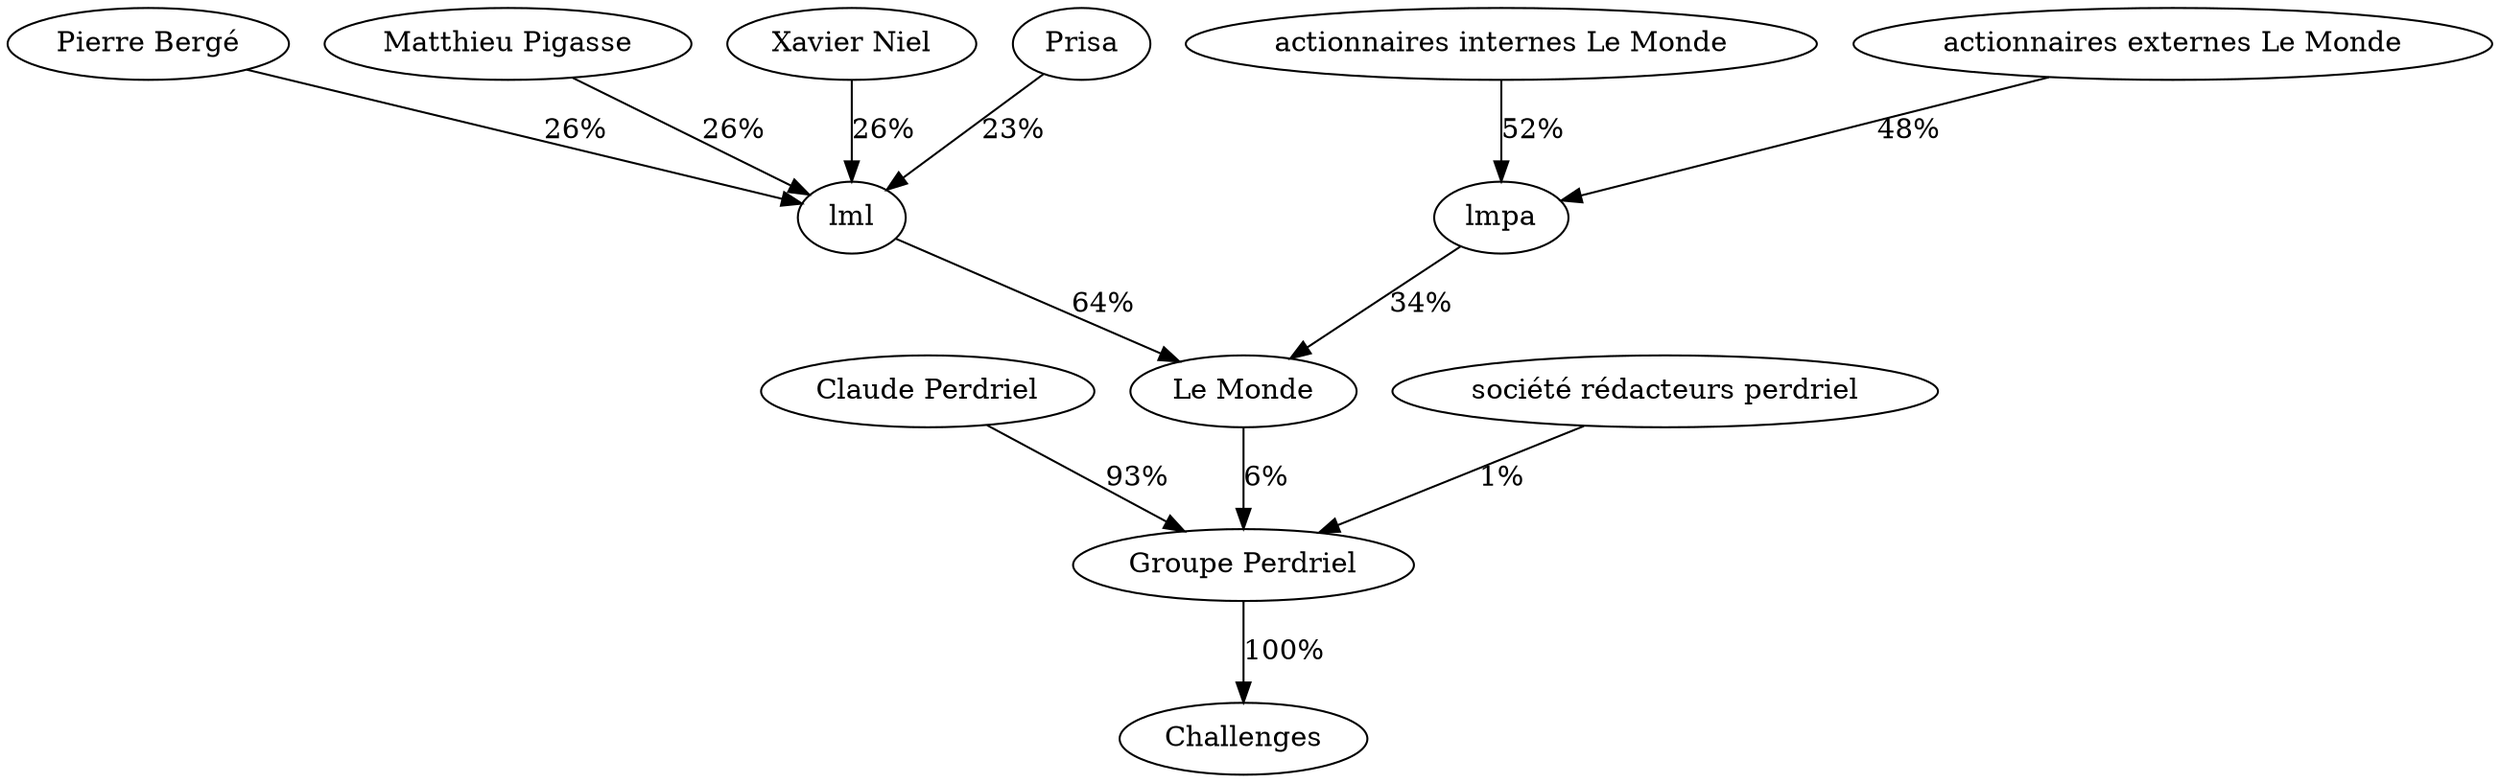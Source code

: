 digraph G {
  "Groupe Perdriel" -> "Challenges" [label="100%"];
  "Claude Perdriel" -> "Groupe Perdriel" [label="93%"];
  "Le Monde" -> "Groupe Perdriel" [label="6%"];
  "lml" -> "Le Monde" [label="64%"];
  "Pierre Bergé" -> "lml" [label="26%"];
  "Matthieu Pigasse" -> "lml" [label="26%"];
  "Xavier Niel" -> "lml" [label="26%"];
  "Prisa" -> "lml" [label="23%"];
  "lmpa" -> "Le Monde" [label="34%"];
  "actionnaires internes Le Monde" -> "lmpa" [label="52%"];
  "actionnaires externes Le Monde" -> "lmpa" [label="48%"];
  "société rédacteurs perdriel" -> "Groupe Perdriel" [label="1%"];
}